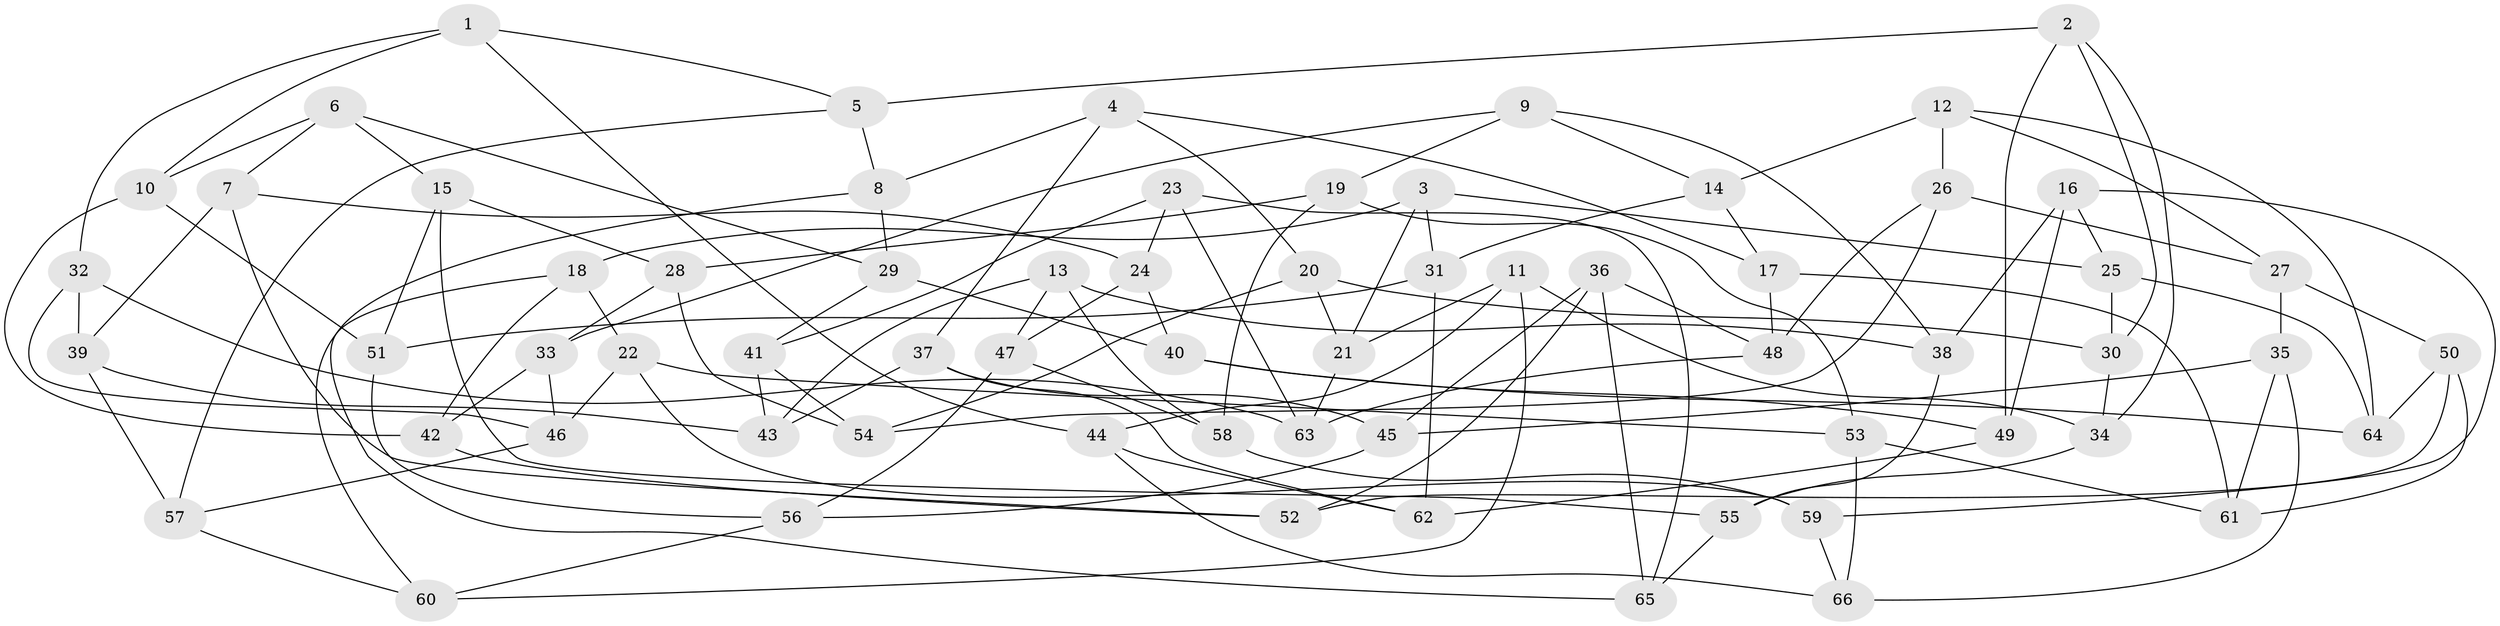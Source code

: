 // Generated by graph-tools (version 1.1) at 2025/26/03/09/25 03:26:55]
// undirected, 66 vertices, 132 edges
graph export_dot {
graph [start="1"]
  node [color=gray90,style=filled];
  1;
  2;
  3;
  4;
  5;
  6;
  7;
  8;
  9;
  10;
  11;
  12;
  13;
  14;
  15;
  16;
  17;
  18;
  19;
  20;
  21;
  22;
  23;
  24;
  25;
  26;
  27;
  28;
  29;
  30;
  31;
  32;
  33;
  34;
  35;
  36;
  37;
  38;
  39;
  40;
  41;
  42;
  43;
  44;
  45;
  46;
  47;
  48;
  49;
  50;
  51;
  52;
  53;
  54;
  55;
  56;
  57;
  58;
  59;
  60;
  61;
  62;
  63;
  64;
  65;
  66;
  1 -- 10;
  1 -- 5;
  1 -- 44;
  1 -- 32;
  2 -- 30;
  2 -- 34;
  2 -- 5;
  2 -- 49;
  3 -- 18;
  3 -- 25;
  3 -- 21;
  3 -- 31;
  4 -- 37;
  4 -- 20;
  4 -- 8;
  4 -- 17;
  5 -- 8;
  5 -- 57;
  6 -- 7;
  6 -- 15;
  6 -- 10;
  6 -- 29;
  7 -- 24;
  7 -- 52;
  7 -- 39;
  8 -- 65;
  8 -- 29;
  9 -- 19;
  9 -- 14;
  9 -- 38;
  9 -- 33;
  10 -- 42;
  10 -- 51;
  11 -- 44;
  11 -- 60;
  11 -- 21;
  11 -- 34;
  12 -- 27;
  12 -- 26;
  12 -- 14;
  12 -- 64;
  13 -- 43;
  13 -- 38;
  13 -- 58;
  13 -- 47;
  14 -- 31;
  14 -- 17;
  15 -- 55;
  15 -- 51;
  15 -- 28;
  16 -- 59;
  16 -- 25;
  16 -- 38;
  16 -- 49;
  17 -- 48;
  17 -- 61;
  18 -- 60;
  18 -- 42;
  18 -- 22;
  19 -- 53;
  19 -- 58;
  19 -- 28;
  20 -- 54;
  20 -- 21;
  20 -- 30;
  21 -- 63;
  22 -- 53;
  22 -- 46;
  22 -- 59;
  23 -- 65;
  23 -- 41;
  23 -- 63;
  23 -- 24;
  24 -- 47;
  24 -- 40;
  25 -- 64;
  25 -- 30;
  26 -- 27;
  26 -- 54;
  26 -- 48;
  27 -- 35;
  27 -- 50;
  28 -- 33;
  28 -- 54;
  29 -- 40;
  29 -- 41;
  30 -- 34;
  31 -- 62;
  31 -- 51;
  32 -- 63;
  32 -- 46;
  32 -- 39;
  33 -- 42;
  33 -- 46;
  34 -- 55;
  35 -- 61;
  35 -- 45;
  35 -- 66;
  36 -- 45;
  36 -- 48;
  36 -- 65;
  36 -- 52;
  37 -- 62;
  37 -- 45;
  37 -- 43;
  38 -- 55;
  39 -- 43;
  39 -- 57;
  40 -- 49;
  40 -- 64;
  41 -- 43;
  41 -- 54;
  42 -- 52;
  44 -- 66;
  44 -- 62;
  45 -- 56;
  46 -- 57;
  47 -- 58;
  47 -- 56;
  48 -- 63;
  49 -- 62;
  50 -- 64;
  50 -- 52;
  50 -- 61;
  51 -- 56;
  53 -- 66;
  53 -- 61;
  55 -- 65;
  56 -- 60;
  57 -- 60;
  58 -- 59;
  59 -- 66;
}
